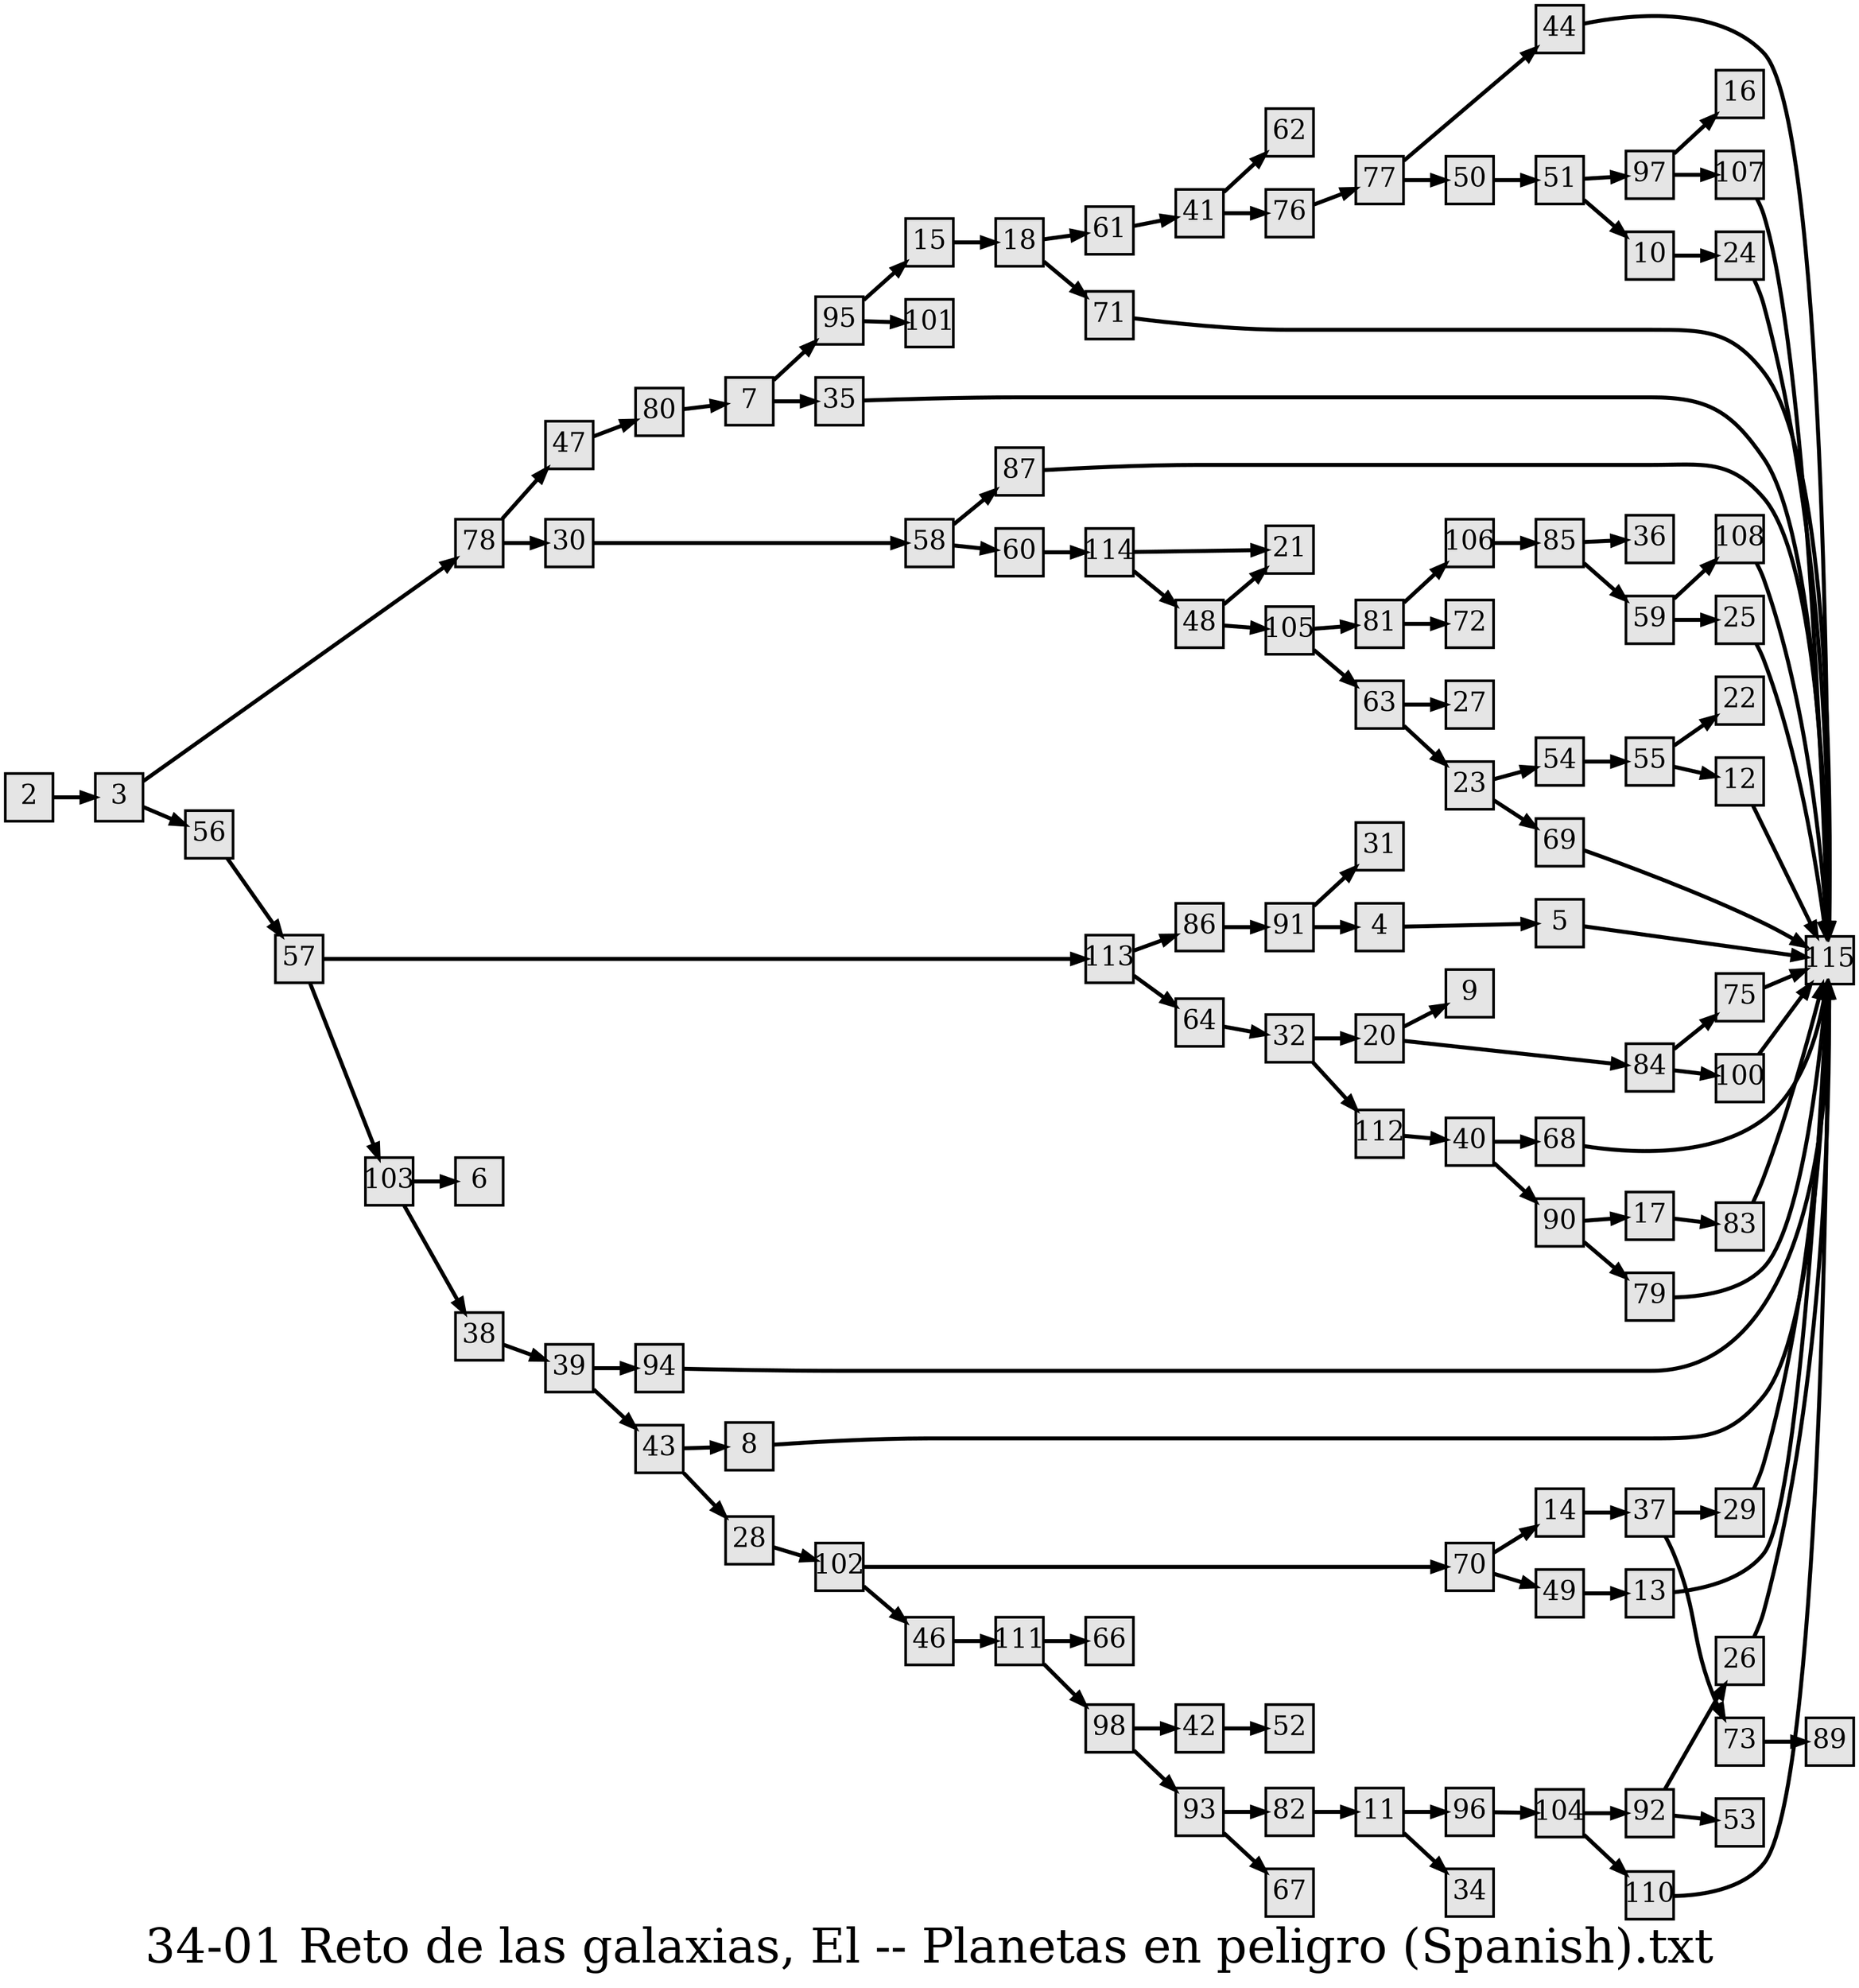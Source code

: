 digraph g{
  graph [ label="34-01 Reto de las galaxias, El -- Planetas en peligro (Spanish).txt" rankdir=LR, ordering=out, fontsize=36, nodesep="0.35", ranksep="0.45"];
  node  [shape=rect, penwidth=2, fontsize=20, style=filled, fillcolor=grey90, margin="0,0", labelfloat=true, regular=true, fixedsize=true];
  edge  [labelfloat=true, penwidth=3, fontsize=12];
  2 -> 3;
  3 -> 78;
  3 -> 56;
  4 -> 5;
  5 -> 115;
  7 -> 95;
  7 -> 35;
  8 -> 115;
  10 -> 24;
  11 -> 96;
  11 -> 34;
  12 -> 115;
  13 -> 115;
  14 -> 37;
  15 -> 18;
  17 -> 83;
  18 -> 61;
  18 -> 71;
  20 -> 9;
  20 -> 84;
  23 -> 54;
  23 -> 69;
  24 -> 115;
  25 -> 115;
  26 -> 115;
  28 -> 102;
  29 -> 115;
  30 -> 58;
  32 -> 20;
  32 -> 112;
  35 -> 115;
  37 -> 29;
  37 -> 73;
  38 -> 39;
  39 -> 94;
  39 -> 43;
  40 -> 68;
  40 -> 90;
  41 -> 62;
  41 -> 76;
  42 -> 52;
  43 -> 8;
  43 -> 28;
  44 -> 115;
  46 -> 111;
  47 -> 80;
  48 -> 21;
  48 -> 105;
  49 -> 13;
  50 -> 51;
  51 -> 97;
  51 -> 10;
  54 -> 55;
  55 -> 12;
  55 -> 22;
  56 -> 57;
  57 -> 113;
  57 -> 103;
  58 -> 87;
  58 -> 60;
  59 -> 108;
  59 -> 25;
  60 -> 114;
  61 -> 41;
  63 -> 27;
  63 -> 23;
  64 -> 32;
  68 -> 115;
  69 -> 115;
  70 -> 14;
  70 -> 49;
  71 -> 115;
  73 -> 89;
  75 -> 115;
  76 -> 77;
  77 -> 44;
  77 -> 50;
  78 -> 47;
  78 -> 30;
  79 -> 115;
  80 -> 7;
  81 -> 106;
  81 -> 72;
  82 -> 11;
  83 -> 115;
  84 -> 75;
  84 -> 100;
  85 -> 36;
  85 -> 59;
  86 -> 91;
  87 -> 115;
  90 -> 17;
  90 -> 79;
  91 -> 4;
  91 -> 31;
  92 -> 26;
  92 -> 53;
  93 -> 82;
  93 -> 67;
  94 -> 115;
  95 -> 15;
  95 -> 101;
  96 -> 104;
  97 -> 16;
  97 -> 107;
  98 -> 42;
  98 -> 93;
  100 -> 115;
  102 -> 70;
  102 -> 46;
  103 -> 6;
  103 -> 38;
  104 -> 92;
  104 -> 110;
  105 -> 81;
  105 -> 63;
  106 -> 85;
  107 -> 115;
  108 -> 115;
  110 -> 115;
  111 -> 66;
  111 -> 98;
  112 -> 40;
  113 -> 86;
  113 -> 64;
  114 -> 21;
  114 -> 48;
}

